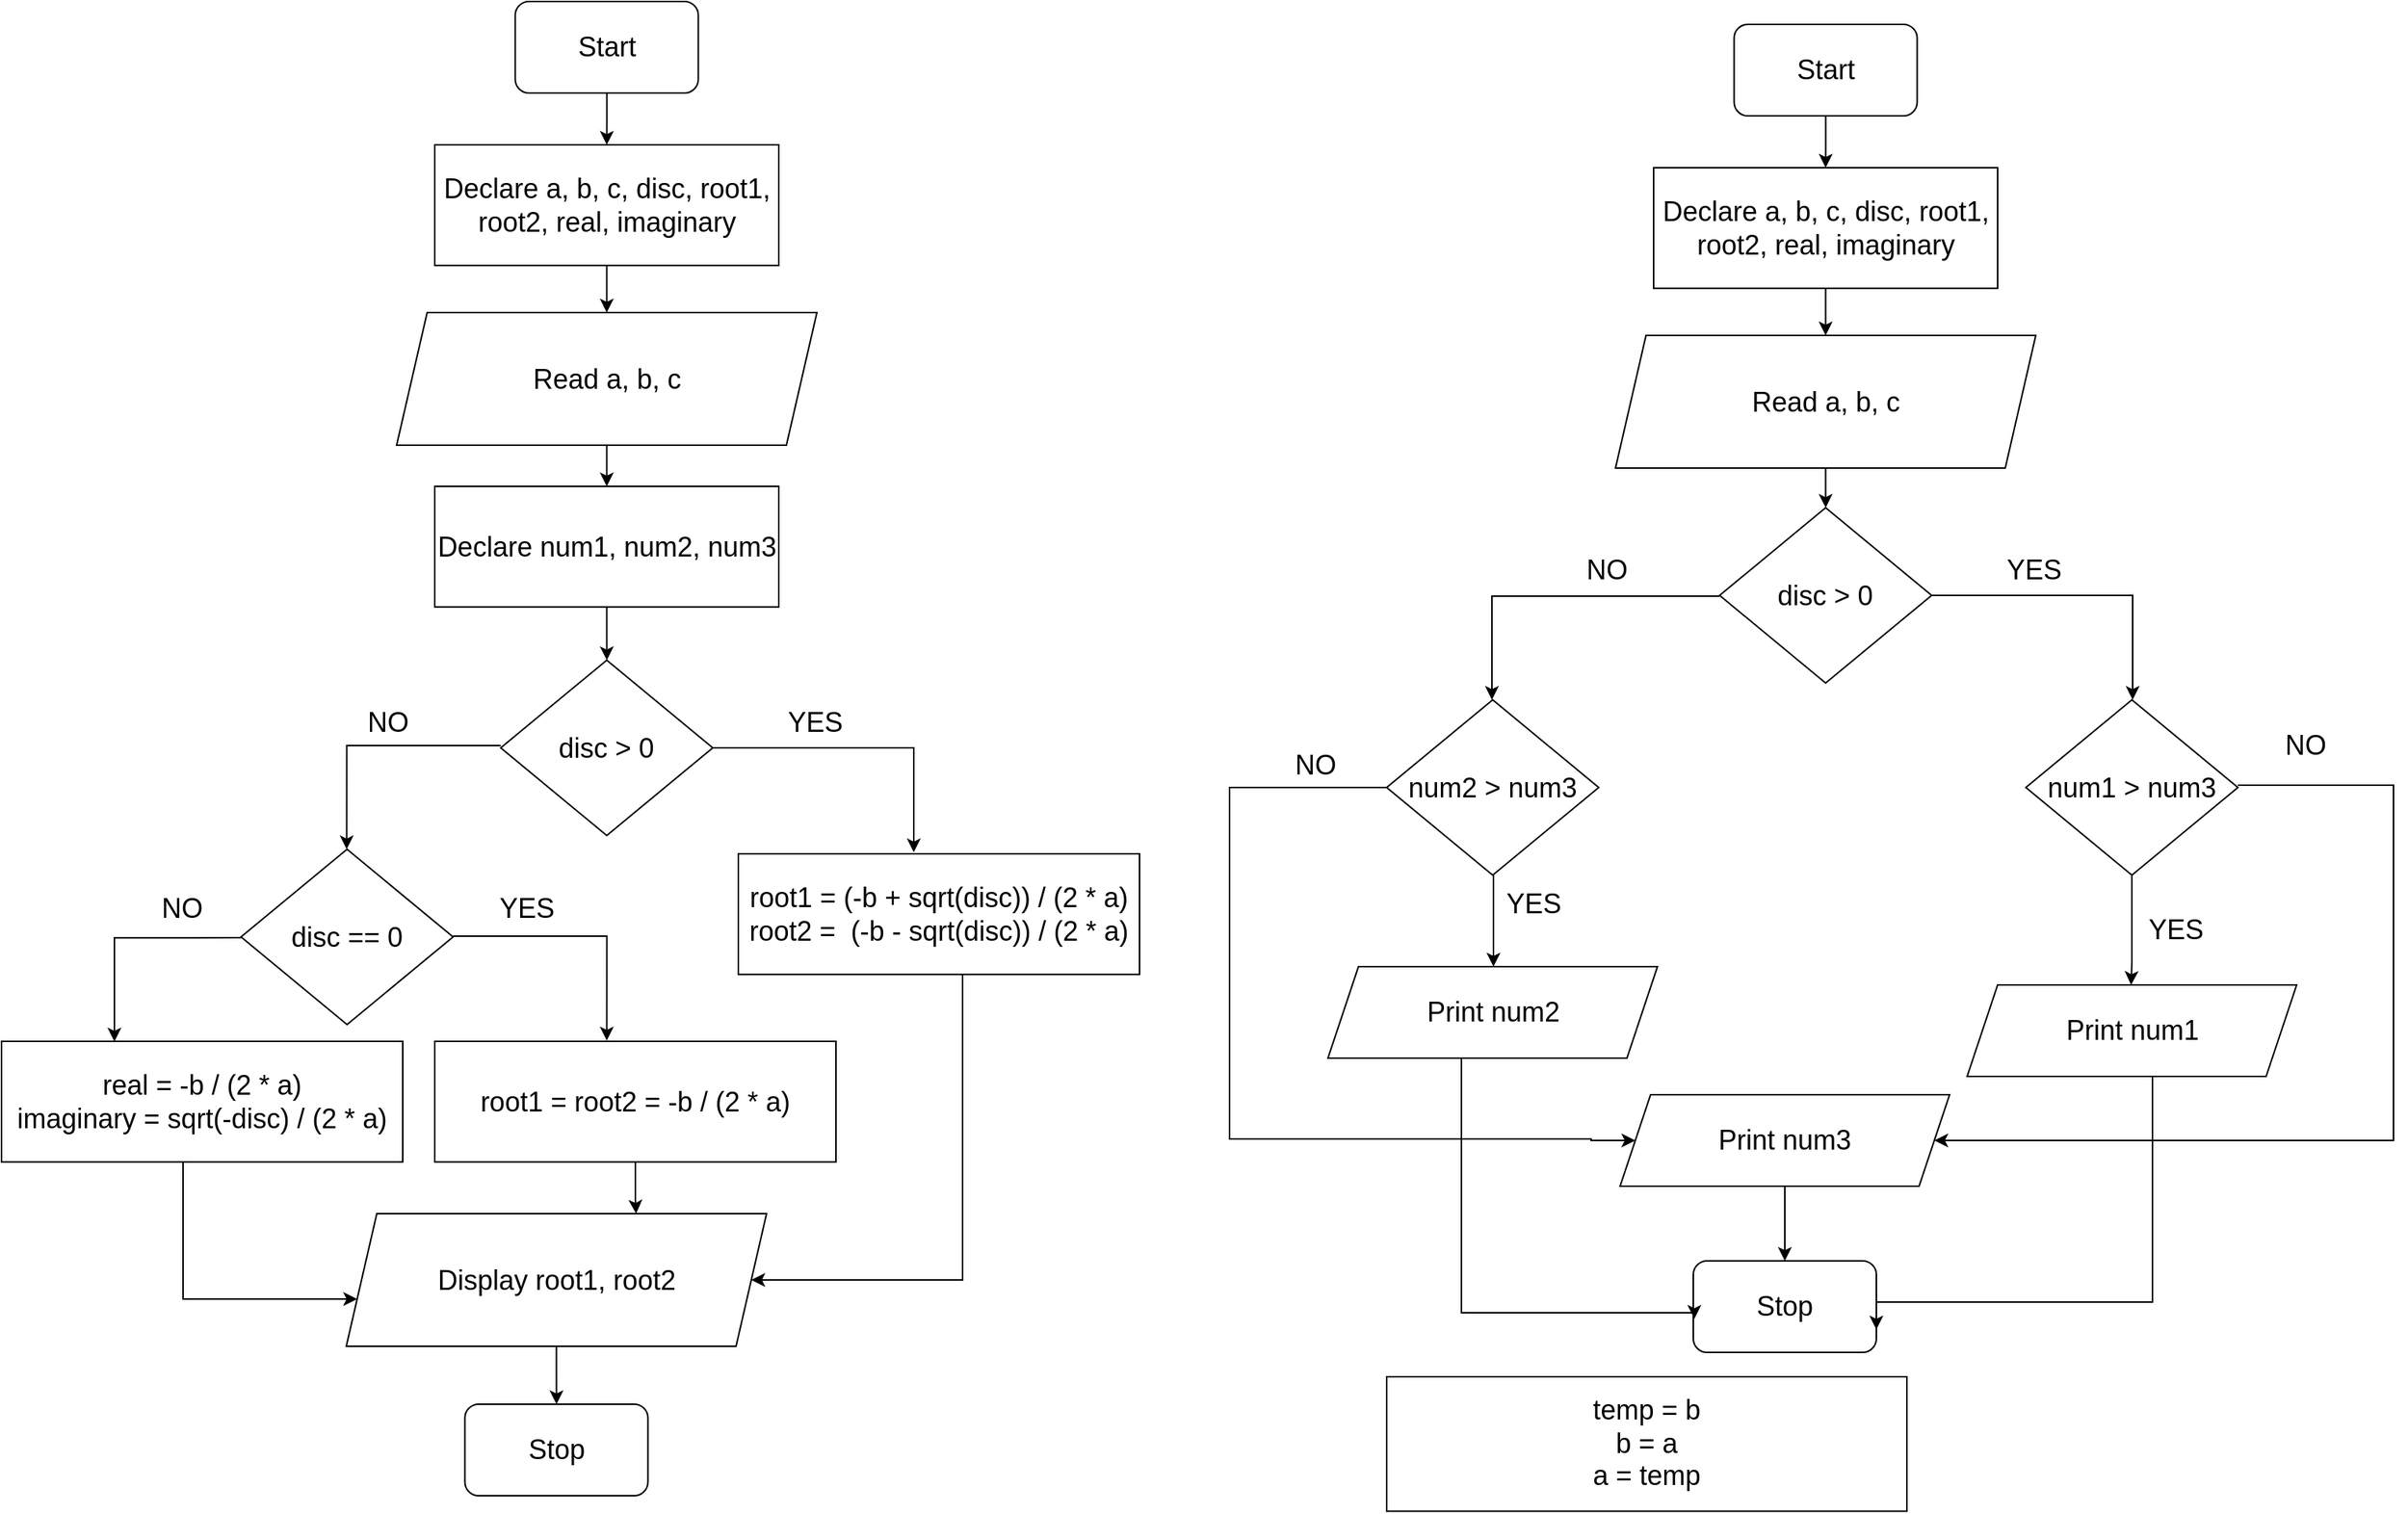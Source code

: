 <mxfile version="18.1.3" type="github">
  <diagram id="Rn7xrnU0iJdDP8TWsrpk" name="Page-1">
    <mxGraphModel dx="2586" dy="976" grid="0" gridSize="10" guides="1" tooltips="1" connect="1" arrows="1" fold="1" page="1" pageScale="1" pageWidth="850" pageHeight="1100" math="0" shadow="0">
      <root>
        <mxCell id="0" />
        <mxCell id="1" parent="0" />
        <mxCell id="lnwV2AKTlXPKK0lTSUsx-13" value="" style="edgeStyle=orthogonalEdgeStyle;rounded=0;orthogonalLoop=1;jettySize=auto;html=1;fontSize=18;" parent="1" target="lnwV2AKTlXPKK0lTSUsx-2" edge="1">
          <mxGeometry relative="1" as="geometry">
            <mxPoint x="425" y="222.0" as="sourcePoint" />
          </mxGeometry>
        </mxCell>
        <mxCell id="lnwV2AKTlXPKK0lTSUsx-38" value="" style="edgeStyle=orthogonalEdgeStyle;rounded=0;orthogonalLoop=1;jettySize=auto;html=1;fontSize=18;" parent="1" source="lnwV2AKTlXPKK0lTSUsx-2" target="lnwV2AKTlXPKK0lTSUsx-3" edge="1">
          <mxGeometry relative="1" as="geometry" />
        </mxCell>
        <mxCell id="lnwV2AKTlXPKK0lTSUsx-2" value="Declare&amp;nbsp;a, b, c, disc, root1, root2, real, imaginary" style="rounded=0;whiteSpace=wrap;html=1;fontSize=18;" parent="1" vertex="1">
          <mxGeometry x="314" y="171" width="225.5" height="79.12" as="geometry" />
        </mxCell>
        <mxCell id="LHPXoAm_DRsTGugaQHnw-8" value="" style="edgeStyle=orthogonalEdgeStyle;rounded=0;orthogonalLoop=1;jettySize=auto;html=1;fontSize=18;" edge="1" parent="1" source="lnwV2AKTlXPKK0lTSUsx-3" target="LHPXoAm_DRsTGugaQHnw-7">
          <mxGeometry relative="1" as="geometry" />
        </mxCell>
        <mxCell id="lnwV2AKTlXPKK0lTSUsx-3" value="Read&amp;nbsp;a, b, c" style="shape=parallelogram;perimeter=parallelogramPerimeter;whiteSpace=wrap;html=1;fixedSize=1;fontSize=18;" parent="1" vertex="1">
          <mxGeometry x="289" y="281" width="275.5" height="87" as="geometry" />
        </mxCell>
        <mxCell id="lnwV2AKTlXPKK0lTSUsx-4" value="temp = b&lt;br&gt;b = a&lt;br&gt;a = temp" style="rounded=0;whiteSpace=wrap;html=1;fontSize=18;" parent="1" vertex="1">
          <mxGeometry x="139" y="964" width="341" height="88.18" as="geometry" />
        </mxCell>
        <mxCell id="5rCVrdmfiQFFG_Of-HuY-1" value="" style="edgeStyle=orthogonalEdgeStyle;rounded=0;orthogonalLoop=1;jettySize=auto;html=1;" parent="1" source="lnwV2AKTlXPKK0lTSUsx-14" target="lnwV2AKTlXPKK0lTSUsx-2" edge="1">
          <mxGeometry relative="1" as="geometry" />
        </mxCell>
        <mxCell id="lnwV2AKTlXPKK0lTSUsx-14" value="Start" style="rounded=1;whiteSpace=wrap;html=1;fontSize=18;" parent="1" vertex="1">
          <mxGeometry x="366.75" y="77" width="120" height="60" as="geometry" />
        </mxCell>
        <mxCell id="lnwV2AKTlXPKK0lTSUsx-15" value="Stop" style="rounded=1;whiteSpace=wrap;html=1;fontSize=18;" parent="1" vertex="1">
          <mxGeometry x="340" y="888" width="120" height="60" as="geometry" />
        </mxCell>
        <mxCell id="LHPXoAm_DRsTGugaQHnw-3" value="" style="edgeStyle=orthogonalEdgeStyle;rounded=0;orthogonalLoop=1;jettySize=auto;html=1;" edge="1" parent="1" target="LHPXoAm_DRsTGugaQHnw-2">
          <mxGeometry relative="1" as="geometry">
            <mxPoint x="426.765" y="693.18" as="sourcePoint" />
          </mxGeometry>
        </mxCell>
        <mxCell id="LHPXoAm_DRsTGugaQHnw-10" value="" style="edgeStyle=orthogonalEdgeStyle;rounded=0;orthogonalLoop=1;jettySize=auto;html=1;fontSize=18;entryX=0.5;entryY=0;entryDx=0;entryDy=0;exitX=1;exitY=0.5;exitDx=0;exitDy=0;" edge="1" parent="1" source="LHPXoAm_DRsTGugaQHnw-7">
          <mxGeometry relative="1" as="geometry">
            <mxPoint x="628" y="520" as="targetPoint" />
            <Array as="points">
              <mxPoint x="628" y="452" />
            </Array>
          </mxGeometry>
        </mxCell>
        <mxCell id="LHPXoAm_DRsTGugaQHnw-7" value="&lt;font style=&quot;font-size: 18px;&quot;&gt;disc &amp;gt; 0&lt;/font&gt;" style="rhombus;whiteSpace=wrap;html=1;" vertex="1" parent="1">
          <mxGeometry x="357.25" y="394" width="139" height="115" as="geometry" />
        </mxCell>
        <mxCell id="LHPXoAm_DRsTGugaQHnw-15" value="" style="edgeStyle=orthogonalEdgeStyle;rounded=0;orthogonalLoop=1;jettySize=auto;html=1;fontSize=18;exitX=0.5;exitY=1;exitDx=0;exitDy=0;" edge="1" parent="1" source="LHPXoAm_DRsTGugaQHnw-24">
          <mxGeometry relative="1" as="geometry">
            <mxPoint x="681.941" y="580" as="sourcePoint" />
            <mxPoint x="627" y="707" as="targetPoint" />
            <Array as="points">
              <mxPoint x="627" y="692" />
            </Array>
          </mxGeometry>
        </mxCell>
        <mxCell id="LHPXoAm_DRsTGugaQHnw-11" value="YES" style="text;html=1;align=center;verticalAlign=middle;resizable=0;points=[];autosize=1;strokeColor=none;fillColor=none;fontSize=18;" vertex="1" parent="1">
          <mxGeometry x="539.5" y="422" width="46" height="26" as="geometry" />
        </mxCell>
        <mxCell id="LHPXoAm_DRsTGugaQHnw-12" value="" style="edgeStyle=orthogonalEdgeStyle;rounded=0;orthogonalLoop=1;jettySize=auto;html=1;fontSize=18;" edge="1" parent="1">
          <mxGeometry relative="1" as="geometry">
            <mxPoint x="357.25" y="451.97" as="sourcePoint" />
            <mxPoint x="208" y="520" as="targetPoint" />
            <Array as="points">
              <mxPoint x="208" y="452" />
            </Array>
          </mxGeometry>
        </mxCell>
        <mxCell id="LHPXoAm_DRsTGugaQHnw-13" value="NO" style="text;html=1;align=center;verticalAlign=middle;resizable=0;points=[];autosize=1;strokeColor=none;fillColor=none;fontSize=18;" vertex="1" parent="1">
          <mxGeometry x="264" y="422" width="37" height="26" as="geometry" />
        </mxCell>
        <mxCell id="LHPXoAm_DRsTGugaQHnw-20" value="" style="edgeStyle=orthogonalEdgeStyle;rounded=0;orthogonalLoop=1;jettySize=auto;html=1;fontSize=18;" edge="1" parent="1" source="LHPXoAm_DRsTGugaQHnw-18">
          <mxGeometry relative="1" as="geometry">
            <mxPoint x="209" y="695" as="targetPoint" />
            <Array as="points">
              <mxPoint x="209" y="695" />
            </Array>
          </mxGeometry>
        </mxCell>
        <mxCell id="LHPXoAm_DRsTGugaQHnw-30" value="" style="edgeStyle=orthogonalEdgeStyle;rounded=0;orthogonalLoop=1;jettySize=auto;html=1;fontSize=18;entryX=0;entryY=0.5;entryDx=0;entryDy=0;" edge="1" parent="1" source="LHPXoAm_DRsTGugaQHnw-18" target="LHPXoAm_DRsTGugaQHnw-26">
          <mxGeometry relative="1" as="geometry">
            <mxPoint x="270" y="808" as="targetPoint" />
            <Array as="points">
              <mxPoint x="36" y="578" />
              <mxPoint x="36" y="808" />
              <mxPoint x="273" y="808" />
            </Array>
          </mxGeometry>
        </mxCell>
        <mxCell id="LHPXoAm_DRsTGugaQHnw-18" value="&lt;font style=&quot;font-size: 18px;&quot;&gt;num2 &amp;gt; num3&lt;/font&gt;" style="rhombus;whiteSpace=wrap;html=1;" vertex="1" parent="1">
          <mxGeometry x="139" y="520" width="139" height="115" as="geometry" />
        </mxCell>
        <mxCell id="LHPXoAm_DRsTGugaQHnw-38" value="" style="edgeStyle=orthogonalEdgeStyle;rounded=0;orthogonalLoop=1;jettySize=auto;html=1;fontSize=18;entryX=1;entryY=0.75;entryDx=0;entryDy=0;" edge="1" parent="1" source="LHPXoAm_DRsTGugaQHnw-23" target="lnwV2AKTlXPKK0lTSUsx-15">
          <mxGeometry relative="1" as="geometry">
            <mxPoint x="628" y="935" as="targetPoint" />
            <Array as="points">
              <mxPoint x="641" y="915" />
              <mxPoint x="460" y="915" />
            </Array>
          </mxGeometry>
        </mxCell>
        <mxCell id="LHPXoAm_DRsTGugaQHnw-23" value="Print num1" style="shape=parallelogram;perimeter=parallelogramPerimeter;whiteSpace=wrap;html=1;fixedSize=1;fontSize=18;rounded=0;" vertex="1" parent="1">
          <mxGeometry x="519.5" y="707" width="216" height="60" as="geometry" />
        </mxCell>
        <mxCell id="LHPXoAm_DRsTGugaQHnw-24" value="&lt;font style=&quot;font-size: 18px;&quot;&gt;num1 &amp;gt; num3&lt;/font&gt;" style="rhombus;whiteSpace=wrap;html=1;" vertex="1" parent="1">
          <mxGeometry x="558" y="520" width="139" height="115" as="geometry" />
        </mxCell>
        <mxCell id="LHPXoAm_DRsTGugaQHnw-36" value="" style="edgeStyle=orthogonalEdgeStyle;rounded=0;orthogonalLoop=1;jettySize=auto;html=1;fontSize=18;entryX=0.006;entryY=0.633;entryDx=0;entryDy=0;entryPerimeter=0;" edge="1" parent="1" source="LHPXoAm_DRsTGugaQHnw-25" target="lnwV2AKTlXPKK0lTSUsx-15">
          <mxGeometry relative="1" as="geometry">
            <mxPoint x="336" y="922" as="targetPoint" />
            <Array as="points">
              <mxPoint x="188" y="922" />
              <mxPoint x="341" y="922" />
            </Array>
          </mxGeometry>
        </mxCell>
        <mxCell id="LHPXoAm_DRsTGugaQHnw-25" value="Print num2" style="shape=parallelogram;perimeter=parallelogramPerimeter;whiteSpace=wrap;html=1;fixedSize=1;fontSize=18;rounded=0;" vertex="1" parent="1">
          <mxGeometry x="100.5" y="695" width="216" height="60" as="geometry" />
        </mxCell>
        <mxCell id="LHPXoAm_DRsTGugaQHnw-34" value="" style="edgeStyle=orthogonalEdgeStyle;rounded=0;orthogonalLoop=1;jettySize=auto;html=1;fontSize=18;" edge="1" parent="1" source="LHPXoAm_DRsTGugaQHnw-26" target="lnwV2AKTlXPKK0lTSUsx-15">
          <mxGeometry relative="1" as="geometry" />
        </mxCell>
        <mxCell id="LHPXoAm_DRsTGugaQHnw-26" value="Print num3" style="shape=parallelogram;perimeter=parallelogramPerimeter;whiteSpace=wrap;html=1;fixedSize=1;fontSize=18;rounded=0;" vertex="1" parent="1">
          <mxGeometry x="292" y="779" width="216" height="60" as="geometry" />
        </mxCell>
        <mxCell id="LHPXoAm_DRsTGugaQHnw-27" value="YES" style="text;html=1;align=center;verticalAlign=middle;resizable=0;points=[];autosize=1;strokeColor=none;fillColor=none;fontSize=18;" vertex="1" parent="1">
          <mxGeometry x="633" y="658" width="46" height="26" as="geometry" />
        </mxCell>
        <mxCell id="LHPXoAm_DRsTGugaQHnw-28" value="YES" style="text;html=1;align=center;verticalAlign=middle;resizable=0;points=[];autosize=1;strokeColor=none;fillColor=none;fontSize=18;" vertex="1" parent="1">
          <mxGeometry x="212" y="641" width="46" height="26" as="geometry" />
        </mxCell>
        <mxCell id="LHPXoAm_DRsTGugaQHnw-31" value="NO" style="text;html=1;align=center;verticalAlign=middle;resizable=0;points=[];autosize=1;strokeColor=none;fillColor=none;fontSize=18;" vertex="1" parent="1">
          <mxGeometry x="73" y="550" width="37" height="26" as="geometry" />
        </mxCell>
        <mxCell id="LHPXoAm_DRsTGugaQHnw-32" value="" style="edgeStyle=orthogonalEdgeStyle;rounded=0;orthogonalLoop=1;jettySize=auto;html=1;fontSize=18;entryX=1;entryY=0.5;entryDx=0;entryDy=0;" edge="1" parent="1" target="LHPXoAm_DRsTGugaQHnw-26">
          <mxGeometry relative="1" as="geometry">
            <mxPoint x="696.996" y="575.999" as="sourcePoint" />
            <mxPoint x="799" y="863" as="targetPoint" />
            <Array as="points">
              <mxPoint x="799" y="576" />
              <mxPoint x="799" y="809" />
            </Array>
          </mxGeometry>
        </mxCell>
        <mxCell id="LHPXoAm_DRsTGugaQHnw-33" value="NO" style="text;html=1;align=center;verticalAlign=middle;resizable=0;points=[];autosize=1;strokeColor=none;fillColor=none;fontSize=18;" vertex="1" parent="1">
          <mxGeometry x="722" y="537" width="37" height="26" as="geometry" />
        </mxCell>
        <mxCell id="LHPXoAm_DRsTGugaQHnw-44" value="" style="edgeStyle=orthogonalEdgeStyle;rounded=0;orthogonalLoop=1;jettySize=auto;html=1;fontSize=18;" edge="1" parent="1" source="LHPXoAm_DRsTGugaQHnw-39" target="LHPXoAm_DRsTGugaQHnw-40">
          <mxGeometry relative="1" as="geometry" />
        </mxCell>
        <mxCell id="LHPXoAm_DRsTGugaQHnw-39" value="Declare&amp;nbsp;a, b, c, disc, root1, root2, real, imaginary" style="rounded=0;whiteSpace=wrap;html=1;fontSize=18;" vertex="1" parent="1">
          <mxGeometry x="-485" y="156" width="225.5" height="79.12" as="geometry" />
        </mxCell>
        <mxCell id="LHPXoAm_DRsTGugaQHnw-45" value="" style="edgeStyle=orthogonalEdgeStyle;rounded=0;orthogonalLoop=1;jettySize=auto;html=1;fontSize=18;" edge="1" parent="1" source="LHPXoAm_DRsTGugaQHnw-40" target="LHPXoAm_DRsTGugaQHnw-42">
          <mxGeometry relative="1" as="geometry" />
        </mxCell>
        <mxCell id="LHPXoAm_DRsTGugaQHnw-40" value="Read&amp;nbsp;a, b, c" style="shape=parallelogram;perimeter=parallelogramPerimeter;whiteSpace=wrap;html=1;fixedSize=1;fontSize=18;" vertex="1" parent="1">
          <mxGeometry x="-510" y="266" width="275.5" height="87" as="geometry" />
        </mxCell>
        <mxCell id="LHPXoAm_DRsTGugaQHnw-43" value="" style="edgeStyle=orthogonalEdgeStyle;rounded=0;orthogonalLoop=1;jettySize=auto;html=1;fontSize=18;" edge="1" parent="1" source="LHPXoAm_DRsTGugaQHnw-41" target="LHPXoAm_DRsTGugaQHnw-39">
          <mxGeometry relative="1" as="geometry" />
        </mxCell>
        <mxCell id="LHPXoAm_DRsTGugaQHnw-41" value="Start" style="rounded=1;whiteSpace=wrap;html=1;fontSize=18;" vertex="1" parent="1">
          <mxGeometry x="-432.25" y="62" width="120" height="60" as="geometry" />
        </mxCell>
        <mxCell id="LHPXoAm_DRsTGugaQHnw-51" value="" style="edgeStyle=orthogonalEdgeStyle;rounded=0;orthogonalLoop=1;jettySize=auto;html=1;fontSize=18;" edge="1" parent="1" source="LHPXoAm_DRsTGugaQHnw-42" target="LHPXoAm_DRsTGugaQHnw-47">
          <mxGeometry relative="1" as="geometry" />
        </mxCell>
        <mxCell id="LHPXoAm_DRsTGugaQHnw-42" value="Declare num1, num2, num3" style="rounded=0;whiteSpace=wrap;html=1;fontSize=18;" vertex="1" parent="1">
          <mxGeometry x="-485" y="380" width="225.5" height="79.12" as="geometry" />
        </mxCell>
        <mxCell id="LHPXoAm_DRsTGugaQHnw-46" value="" style="edgeStyle=orthogonalEdgeStyle;rounded=0;orthogonalLoop=1;jettySize=auto;html=1;fontSize=18;entryX=0.5;entryY=0;entryDx=0;entryDy=0;exitX=1;exitY=0.5;exitDx=0;exitDy=0;" edge="1" parent="1" source="LHPXoAm_DRsTGugaQHnw-47">
          <mxGeometry relative="1" as="geometry">
            <mxPoint x="-171" y="620" as="targetPoint" />
            <Array as="points">
              <mxPoint x="-171" y="552" />
            </Array>
          </mxGeometry>
        </mxCell>
        <mxCell id="LHPXoAm_DRsTGugaQHnw-47" value="&lt;font style=&quot;font-size: 18px;&quot;&gt;disc &amp;gt; 0&lt;/font&gt;" style="rhombus;whiteSpace=wrap;html=1;" vertex="1" parent="1">
          <mxGeometry x="-441.75" y="494" width="139" height="115" as="geometry" />
        </mxCell>
        <mxCell id="LHPXoAm_DRsTGugaQHnw-48" value="YES" style="text;html=1;align=center;verticalAlign=middle;resizable=0;points=[];autosize=1;strokeColor=none;fillColor=none;fontSize=18;" vertex="1" parent="1">
          <mxGeometry x="-259.5" y="522" width="46" height="26" as="geometry" />
        </mxCell>
        <mxCell id="LHPXoAm_DRsTGugaQHnw-49" value="" style="edgeStyle=orthogonalEdgeStyle;rounded=0;orthogonalLoop=1;jettySize=auto;html=1;fontSize=18;" edge="1" parent="1">
          <mxGeometry relative="1" as="geometry">
            <mxPoint x="-441.75" y="550" as="sourcePoint" />
            <mxPoint x="-542.75" y="618.03" as="targetPoint" />
            <Array as="points">
              <mxPoint x="-542.75" y="550.03" />
            </Array>
          </mxGeometry>
        </mxCell>
        <mxCell id="LHPXoAm_DRsTGugaQHnw-50" value="NO" style="text;html=1;align=center;verticalAlign=middle;resizable=0;points=[];autosize=1;strokeColor=none;fillColor=none;fontSize=18;" vertex="1" parent="1">
          <mxGeometry x="-535" y="522" width="37" height="26" as="geometry" />
        </mxCell>
        <mxCell id="LHPXoAm_DRsTGugaQHnw-67" value="" style="edgeStyle=orthogonalEdgeStyle;rounded=0;orthogonalLoop=1;jettySize=auto;html=1;fontSize=18;entryX=1;entryY=0.5;entryDx=0;entryDy=0;" edge="1" parent="1" source="LHPXoAm_DRsTGugaQHnw-52" target="LHPXoAm_DRsTGugaQHnw-62">
          <mxGeometry relative="1" as="geometry">
            <mxPoint x="-154" y="904" as="targetPoint" />
            <Array as="points">
              <mxPoint x="-139" y="900" />
            </Array>
          </mxGeometry>
        </mxCell>
        <mxCell id="LHPXoAm_DRsTGugaQHnw-52" value="root1 = (-b + sqrt(disc)) / (2 * a)&lt;br&gt;root2 =&amp;nbsp; (-b - sqrt(disc)) / (2 * a)" style="rounded=0;whiteSpace=wrap;html=1;fontSize=18;" vertex="1" parent="1">
          <mxGeometry x="-286" y="621" width="263" height="79.12" as="geometry" />
        </mxCell>
        <mxCell id="LHPXoAm_DRsTGugaQHnw-53" value="&lt;font style=&quot;font-size: 18px;&quot;&gt;disc == 0&lt;/font&gt;" style="rhombus;whiteSpace=wrap;html=1;" vertex="1" parent="1">
          <mxGeometry x="-612" y="618" width="139" height="115" as="geometry" />
        </mxCell>
        <mxCell id="LHPXoAm_DRsTGugaQHnw-54" value="" style="edgeStyle=orthogonalEdgeStyle;rounded=0;orthogonalLoop=1;jettySize=auto;html=1;fontSize=18;" edge="1" parent="1">
          <mxGeometry relative="1" as="geometry">
            <mxPoint x="-612" y="676.06" as="sourcePoint" />
            <mxPoint x="-695" y="744.09" as="targetPoint" />
            <Array as="points">
              <mxPoint x="-695" y="676.09" />
            </Array>
          </mxGeometry>
        </mxCell>
        <mxCell id="LHPXoAm_DRsTGugaQHnw-56" value="" style="edgeStyle=orthogonalEdgeStyle;rounded=0;orthogonalLoop=1;jettySize=auto;html=1;fontSize=18;entryX=0.5;entryY=0;entryDx=0;entryDy=0;" edge="1" parent="1">
          <mxGeometry relative="1" as="geometry">
            <mxPoint x="-372.25" y="743.5" as="targetPoint" />
            <Array as="points">
              <mxPoint x="-372.25" y="675.5" />
            </Array>
            <mxPoint x="-473" y="675" as="sourcePoint" />
          </mxGeometry>
        </mxCell>
        <mxCell id="LHPXoAm_DRsTGugaQHnw-57" value="YES" style="text;html=1;align=center;verticalAlign=middle;resizable=0;points=[];autosize=1;strokeColor=none;fillColor=none;fontSize=18;" vertex="1" parent="1">
          <mxGeometry x="-448" y="644" width="46" height="26" as="geometry" />
        </mxCell>
        <mxCell id="LHPXoAm_DRsTGugaQHnw-65" value="" style="edgeStyle=orthogonalEdgeStyle;rounded=0;orthogonalLoop=1;jettySize=auto;html=1;fontSize=18;" edge="1" parent="1" source="LHPXoAm_DRsTGugaQHnw-58" target="LHPXoAm_DRsTGugaQHnw-62">
          <mxGeometry relative="1" as="geometry">
            <Array as="points">
              <mxPoint x="-353" y="847" />
              <mxPoint x="-353" y="847" />
            </Array>
          </mxGeometry>
        </mxCell>
        <mxCell id="LHPXoAm_DRsTGugaQHnw-58" value="root1 = root2 = -b / (2 * a)" style="rounded=0;whiteSpace=wrap;html=1;fontSize=18;" vertex="1" parent="1">
          <mxGeometry x="-485" y="744" width="263" height="79.12" as="geometry" />
        </mxCell>
        <mxCell id="LHPXoAm_DRsTGugaQHnw-59" value="NO" style="text;html=1;align=center;verticalAlign=middle;resizable=0;points=[];autosize=1;strokeColor=none;fillColor=none;fontSize=18;" vertex="1" parent="1">
          <mxGeometry x="-670" y="644" width="37" height="26" as="geometry" />
        </mxCell>
        <mxCell id="LHPXoAm_DRsTGugaQHnw-64" value="" style="edgeStyle=orthogonalEdgeStyle;rounded=0;orthogonalLoop=1;jettySize=auto;html=1;fontSize=18;" edge="1" parent="1" source="LHPXoAm_DRsTGugaQHnw-60" target="LHPXoAm_DRsTGugaQHnw-62">
          <mxGeometry relative="1" as="geometry">
            <mxPoint x="-637" y="913" as="targetPoint" />
            <Array as="points">
              <mxPoint x="-650" y="913" />
            </Array>
          </mxGeometry>
        </mxCell>
        <mxCell id="LHPXoAm_DRsTGugaQHnw-60" value="real = -b / (2 * a)&lt;br&gt;imaginary = sqrt(-disc) / (2 * a)" style="rounded=0;whiteSpace=wrap;html=1;fontSize=18;" vertex="1" parent="1">
          <mxGeometry x="-769" y="744" width="263" height="79.12" as="geometry" />
        </mxCell>
        <mxCell id="LHPXoAm_DRsTGugaQHnw-61" value="Stop" style="rounded=1;whiteSpace=wrap;html=1;fontSize=18;" vertex="1" parent="1">
          <mxGeometry x="-465.25" y="982" width="120" height="60" as="geometry" />
        </mxCell>
        <mxCell id="LHPXoAm_DRsTGugaQHnw-68" value="" style="edgeStyle=orthogonalEdgeStyle;rounded=0;orthogonalLoop=1;jettySize=auto;html=1;fontSize=18;" edge="1" parent="1" source="LHPXoAm_DRsTGugaQHnw-62" target="LHPXoAm_DRsTGugaQHnw-61">
          <mxGeometry relative="1" as="geometry" />
        </mxCell>
        <mxCell id="LHPXoAm_DRsTGugaQHnw-62" value="Display root1, root2" style="shape=parallelogram;perimeter=parallelogramPerimeter;whiteSpace=wrap;html=1;fixedSize=1;fontSize=18;" vertex="1" parent="1">
          <mxGeometry x="-543" y="857" width="275.5" height="87" as="geometry" />
        </mxCell>
      </root>
    </mxGraphModel>
  </diagram>
</mxfile>
